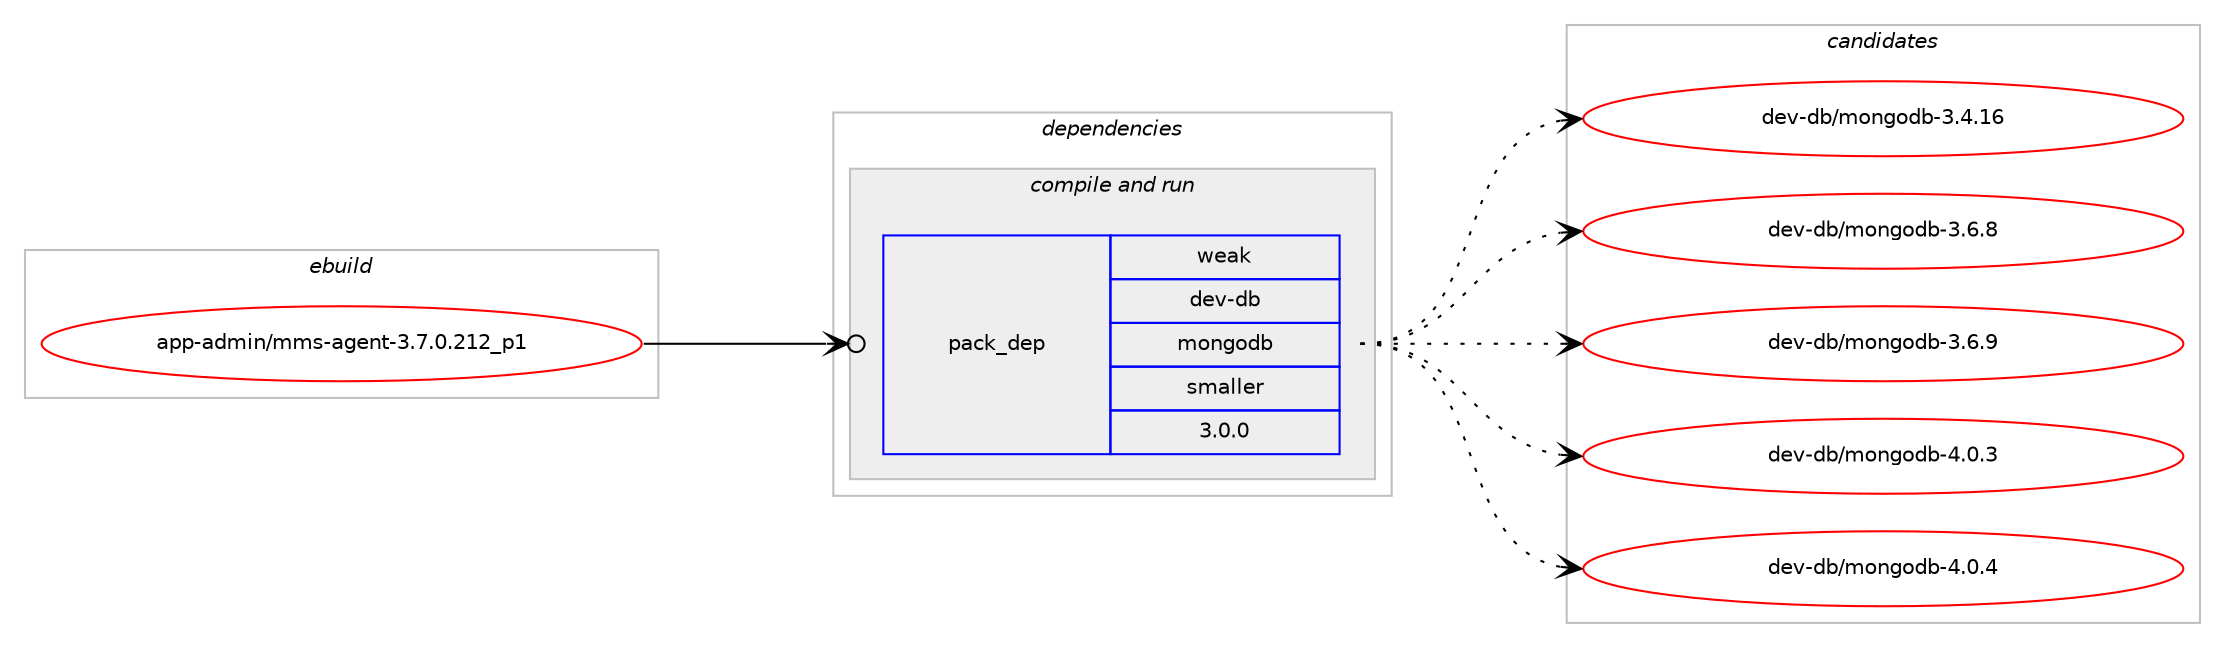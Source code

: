 digraph prolog {

# *************
# Graph options
# *************

newrank=true;
concentrate=true;
compound=true;
graph [rankdir=LR,fontname=Helvetica,fontsize=10,ranksep=1.5];#, ranksep=2.5, nodesep=0.2];
edge  [arrowhead=vee];
node  [fontname=Helvetica,fontsize=10];

# **********
# The ebuild
# **********

subgraph cluster_leftcol {
color=gray;
rank=same;
label=<<i>ebuild</i>>;
id [label="app-admin/mms-agent-3.7.0.212_p1", color=red, width=4, href="../app-admin/mms-agent-3.7.0.212_p1.svg"];
}

# ****************
# The dependencies
# ****************

subgraph cluster_midcol {
color=gray;
label=<<i>dependencies</i>>;
subgraph cluster_compile {
fillcolor="#eeeeee";
style=filled;
label=<<i>compile</i>>;
}
subgraph cluster_compileandrun {
fillcolor="#eeeeee";
style=filled;
label=<<i>compile and run</i>>;
subgraph pack382 {
dependency477 [label=<<TABLE BORDER="0" CELLBORDER="1" CELLSPACING="0" CELLPADDING="4" WIDTH="220"><TR><TD ROWSPAN="6" CELLPADDING="30">pack_dep</TD></TR><TR><TD WIDTH="110">weak</TD></TR><TR><TD>dev-db</TD></TR><TR><TD>mongodb</TD></TR><TR><TD>smaller</TD></TR><TR><TD>3.0.0</TD></TR></TABLE>>, shape=none, color=blue];
}
id:e -> dependency477:w [weight=20,style="solid",arrowhead="odotvee"];
}
subgraph cluster_run {
fillcolor="#eeeeee";
style=filled;
label=<<i>run</i>>;
}
}

# **************
# The candidates
# **************

subgraph cluster_choices {
rank=same;
color=gray;
label=<<i>candidates</i>>;

subgraph choice382 {
color=black;
nodesep=1;
choice1001011184510098471091111101031111009845514652464954 [label="dev-db/mongodb-3.4.16", color=red, width=4,href="../dev-db/mongodb-3.4.16.svg"];
choice10010111845100984710911111010311110098455146544656 [label="dev-db/mongodb-3.6.8", color=red, width=4,href="../dev-db/mongodb-3.6.8.svg"];
choice10010111845100984710911111010311110098455146544657 [label="dev-db/mongodb-3.6.9", color=red, width=4,href="../dev-db/mongodb-3.6.9.svg"];
choice10010111845100984710911111010311110098455246484651 [label="dev-db/mongodb-4.0.3", color=red, width=4,href="../dev-db/mongodb-4.0.3.svg"];
choice10010111845100984710911111010311110098455246484652 [label="dev-db/mongodb-4.0.4", color=red, width=4,href="../dev-db/mongodb-4.0.4.svg"];
dependency477:e -> choice1001011184510098471091111101031111009845514652464954:w [style=dotted,weight="100"];
dependency477:e -> choice10010111845100984710911111010311110098455146544656:w [style=dotted,weight="100"];
dependency477:e -> choice10010111845100984710911111010311110098455146544657:w [style=dotted,weight="100"];
dependency477:e -> choice10010111845100984710911111010311110098455246484651:w [style=dotted,weight="100"];
dependency477:e -> choice10010111845100984710911111010311110098455246484652:w [style=dotted,weight="100"];
}
}

}
